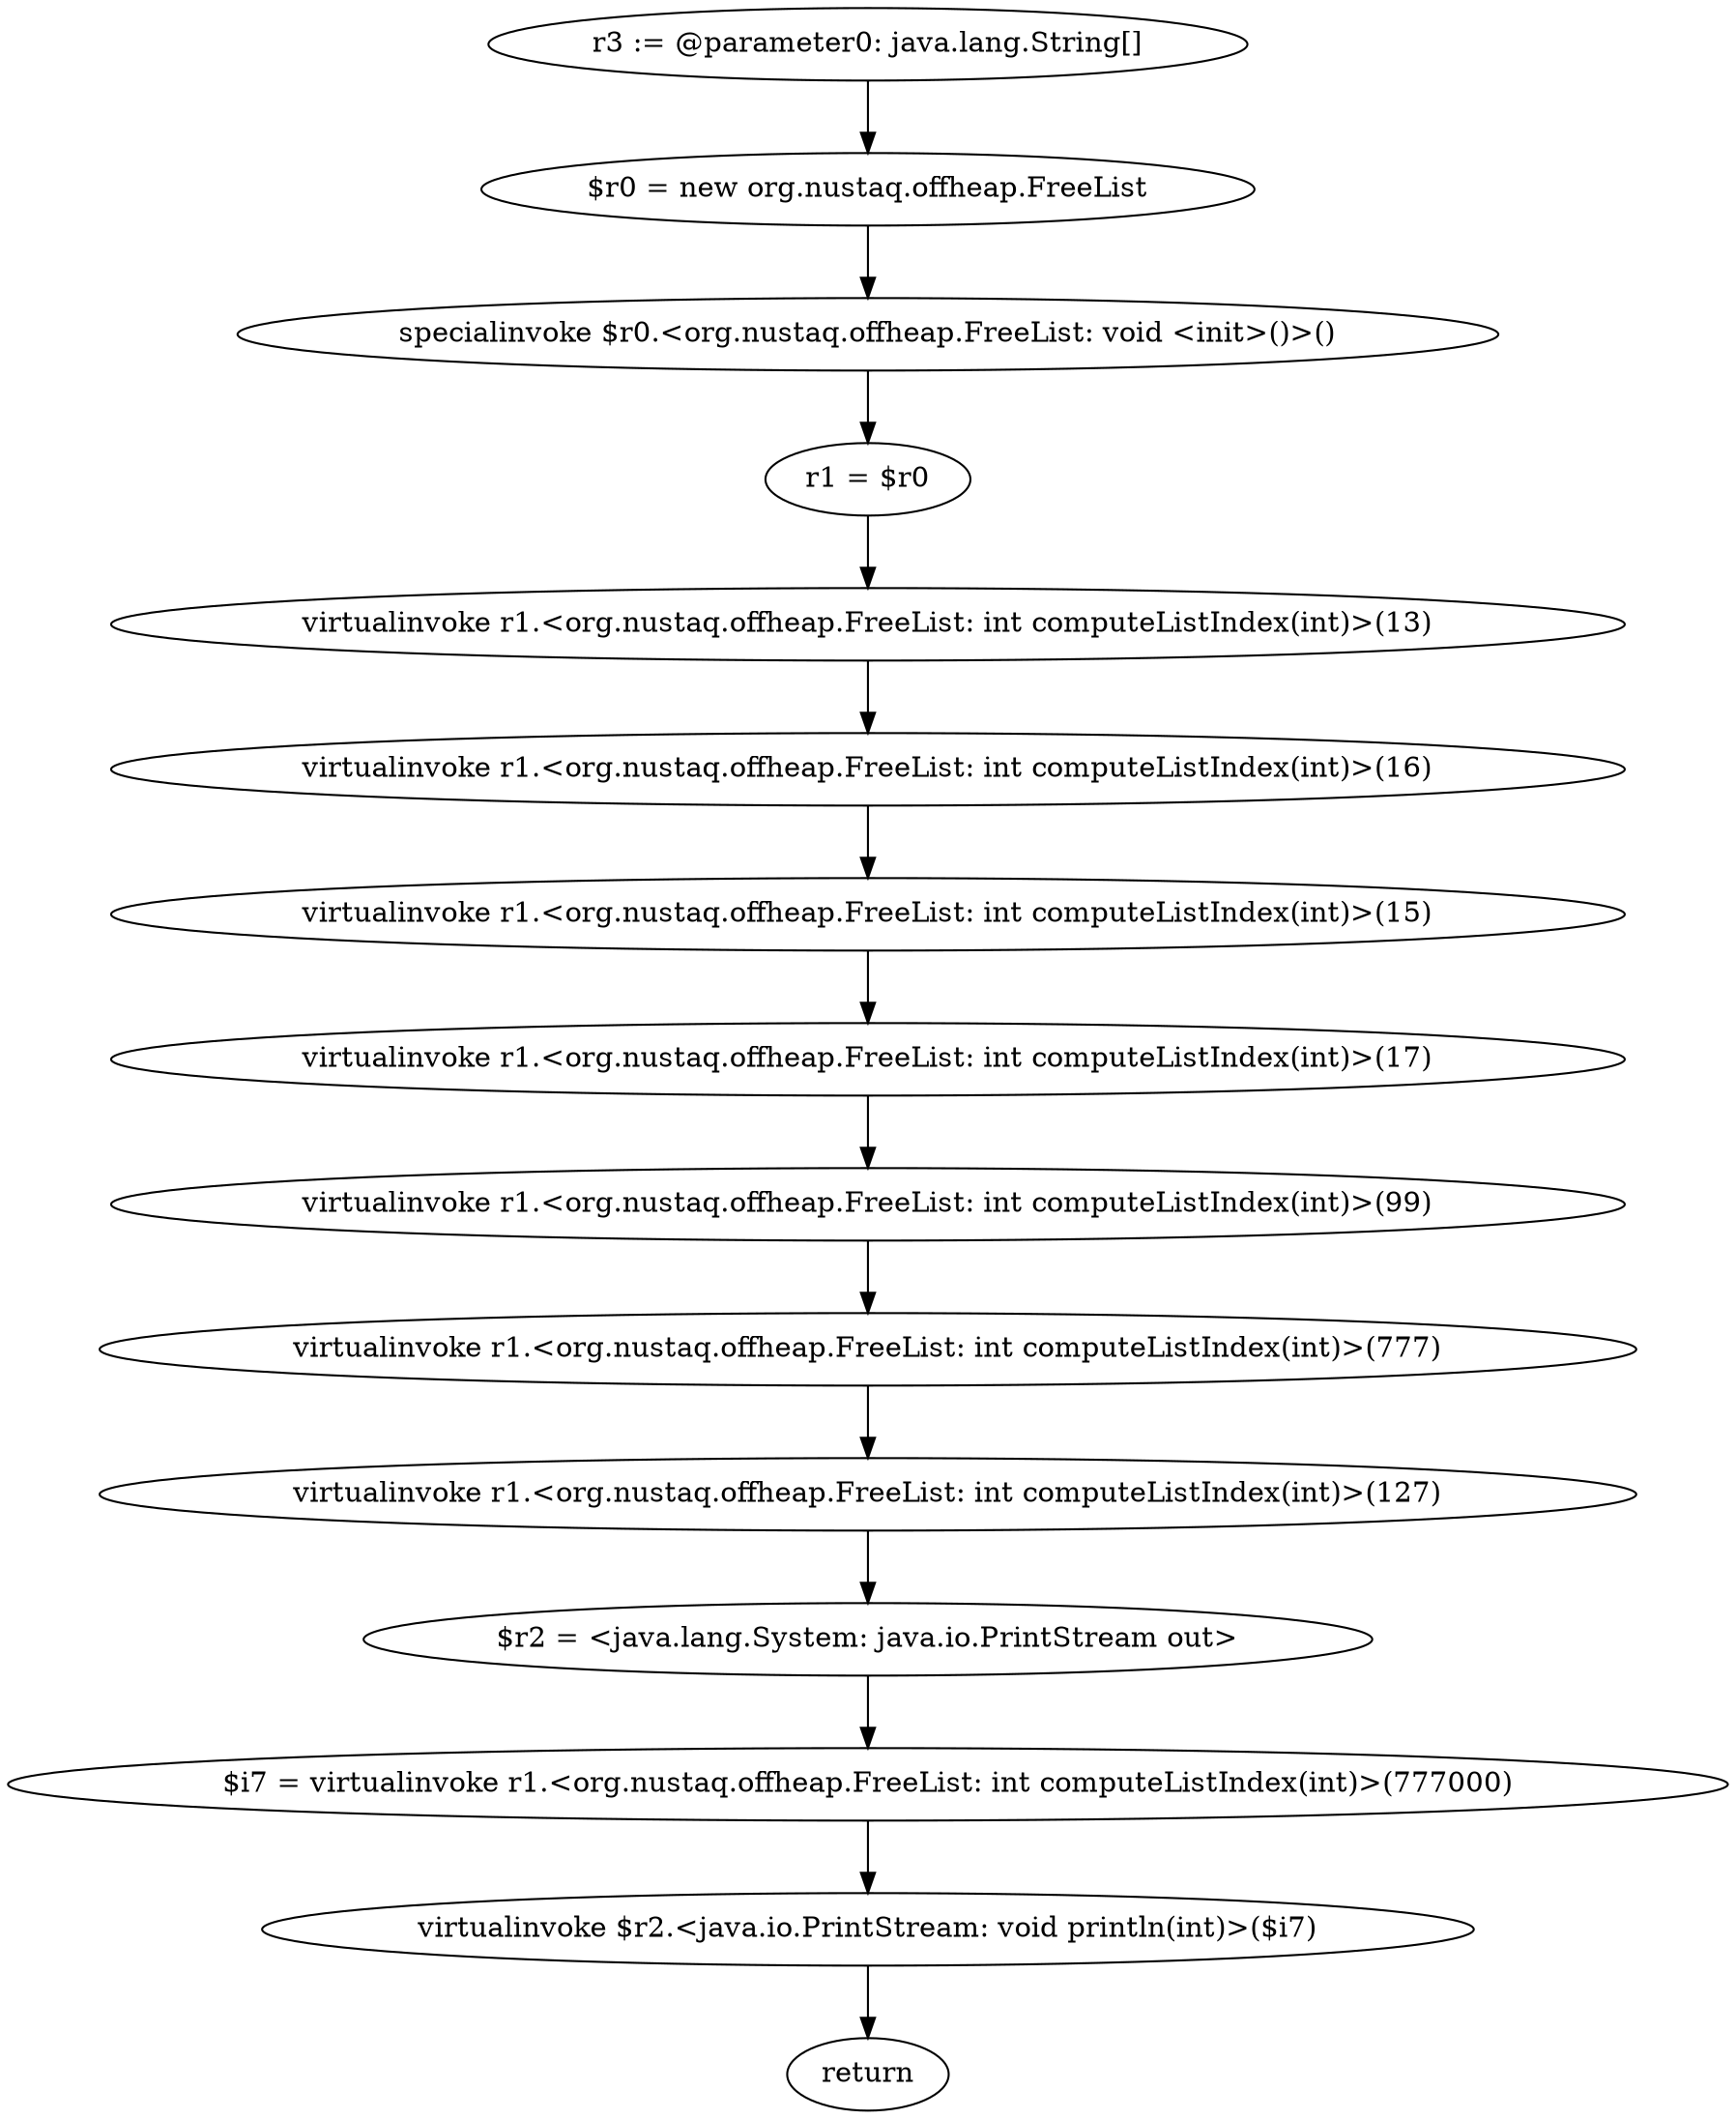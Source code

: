 digraph "unitGraph" {
    "r3 := @parameter0: java.lang.String[]"
    "$r0 = new org.nustaq.offheap.FreeList"
    "specialinvoke $r0.<org.nustaq.offheap.FreeList: void <init>()>()"
    "r1 = $r0"
    "virtualinvoke r1.<org.nustaq.offheap.FreeList: int computeListIndex(int)>(13)"
    "virtualinvoke r1.<org.nustaq.offheap.FreeList: int computeListIndex(int)>(16)"
    "virtualinvoke r1.<org.nustaq.offheap.FreeList: int computeListIndex(int)>(15)"
    "virtualinvoke r1.<org.nustaq.offheap.FreeList: int computeListIndex(int)>(17)"
    "virtualinvoke r1.<org.nustaq.offheap.FreeList: int computeListIndex(int)>(99)"
    "virtualinvoke r1.<org.nustaq.offheap.FreeList: int computeListIndex(int)>(777)"
    "virtualinvoke r1.<org.nustaq.offheap.FreeList: int computeListIndex(int)>(127)"
    "$r2 = <java.lang.System: java.io.PrintStream out>"
    "$i7 = virtualinvoke r1.<org.nustaq.offheap.FreeList: int computeListIndex(int)>(777000)"
    "virtualinvoke $r2.<java.io.PrintStream: void println(int)>($i7)"
    "return"
    "r3 := @parameter0: java.lang.String[]"->"$r0 = new org.nustaq.offheap.FreeList";
    "$r0 = new org.nustaq.offheap.FreeList"->"specialinvoke $r0.<org.nustaq.offheap.FreeList: void <init>()>()";
    "specialinvoke $r0.<org.nustaq.offheap.FreeList: void <init>()>()"->"r1 = $r0";
    "r1 = $r0"->"virtualinvoke r1.<org.nustaq.offheap.FreeList: int computeListIndex(int)>(13)";
    "virtualinvoke r1.<org.nustaq.offheap.FreeList: int computeListIndex(int)>(13)"->"virtualinvoke r1.<org.nustaq.offheap.FreeList: int computeListIndex(int)>(16)";
    "virtualinvoke r1.<org.nustaq.offheap.FreeList: int computeListIndex(int)>(16)"->"virtualinvoke r1.<org.nustaq.offheap.FreeList: int computeListIndex(int)>(15)";
    "virtualinvoke r1.<org.nustaq.offheap.FreeList: int computeListIndex(int)>(15)"->"virtualinvoke r1.<org.nustaq.offheap.FreeList: int computeListIndex(int)>(17)";
    "virtualinvoke r1.<org.nustaq.offheap.FreeList: int computeListIndex(int)>(17)"->"virtualinvoke r1.<org.nustaq.offheap.FreeList: int computeListIndex(int)>(99)";
    "virtualinvoke r1.<org.nustaq.offheap.FreeList: int computeListIndex(int)>(99)"->"virtualinvoke r1.<org.nustaq.offheap.FreeList: int computeListIndex(int)>(777)";
    "virtualinvoke r1.<org.nustaq.offheap.FreeList: int computeListIndex(int)>(777)"->"virtualinvoke r1.<org.nustaq.offheap.FreeList: int computeListIndex(int)>(127)";
    "virtualinvoke r1.<org.nustaq.offheap.FreeList: int computeListIndex(int)>(127)"->"$r2 = <java.lang.System: java.io.PrintStream out>";
    "$r2 = <java.lang.System: java.io.PrintStream out>"->"$i7 = virtualinvoke r1.<org.nustaq.offheap.FreeList: int computeListIndex(int)>(777000)";
    "$i7 = virtualinvoke r1.<org.nustaq.offheap.FreeList: int computeListIndex(int)>(777000)"->"virtualinvoke $r2.<java.io.PrintStream: void println(int)>($i7)";
    "virtualinvoke $r2.<java.io.PrintStream: void println(int)>($i7)"->"return";
}
